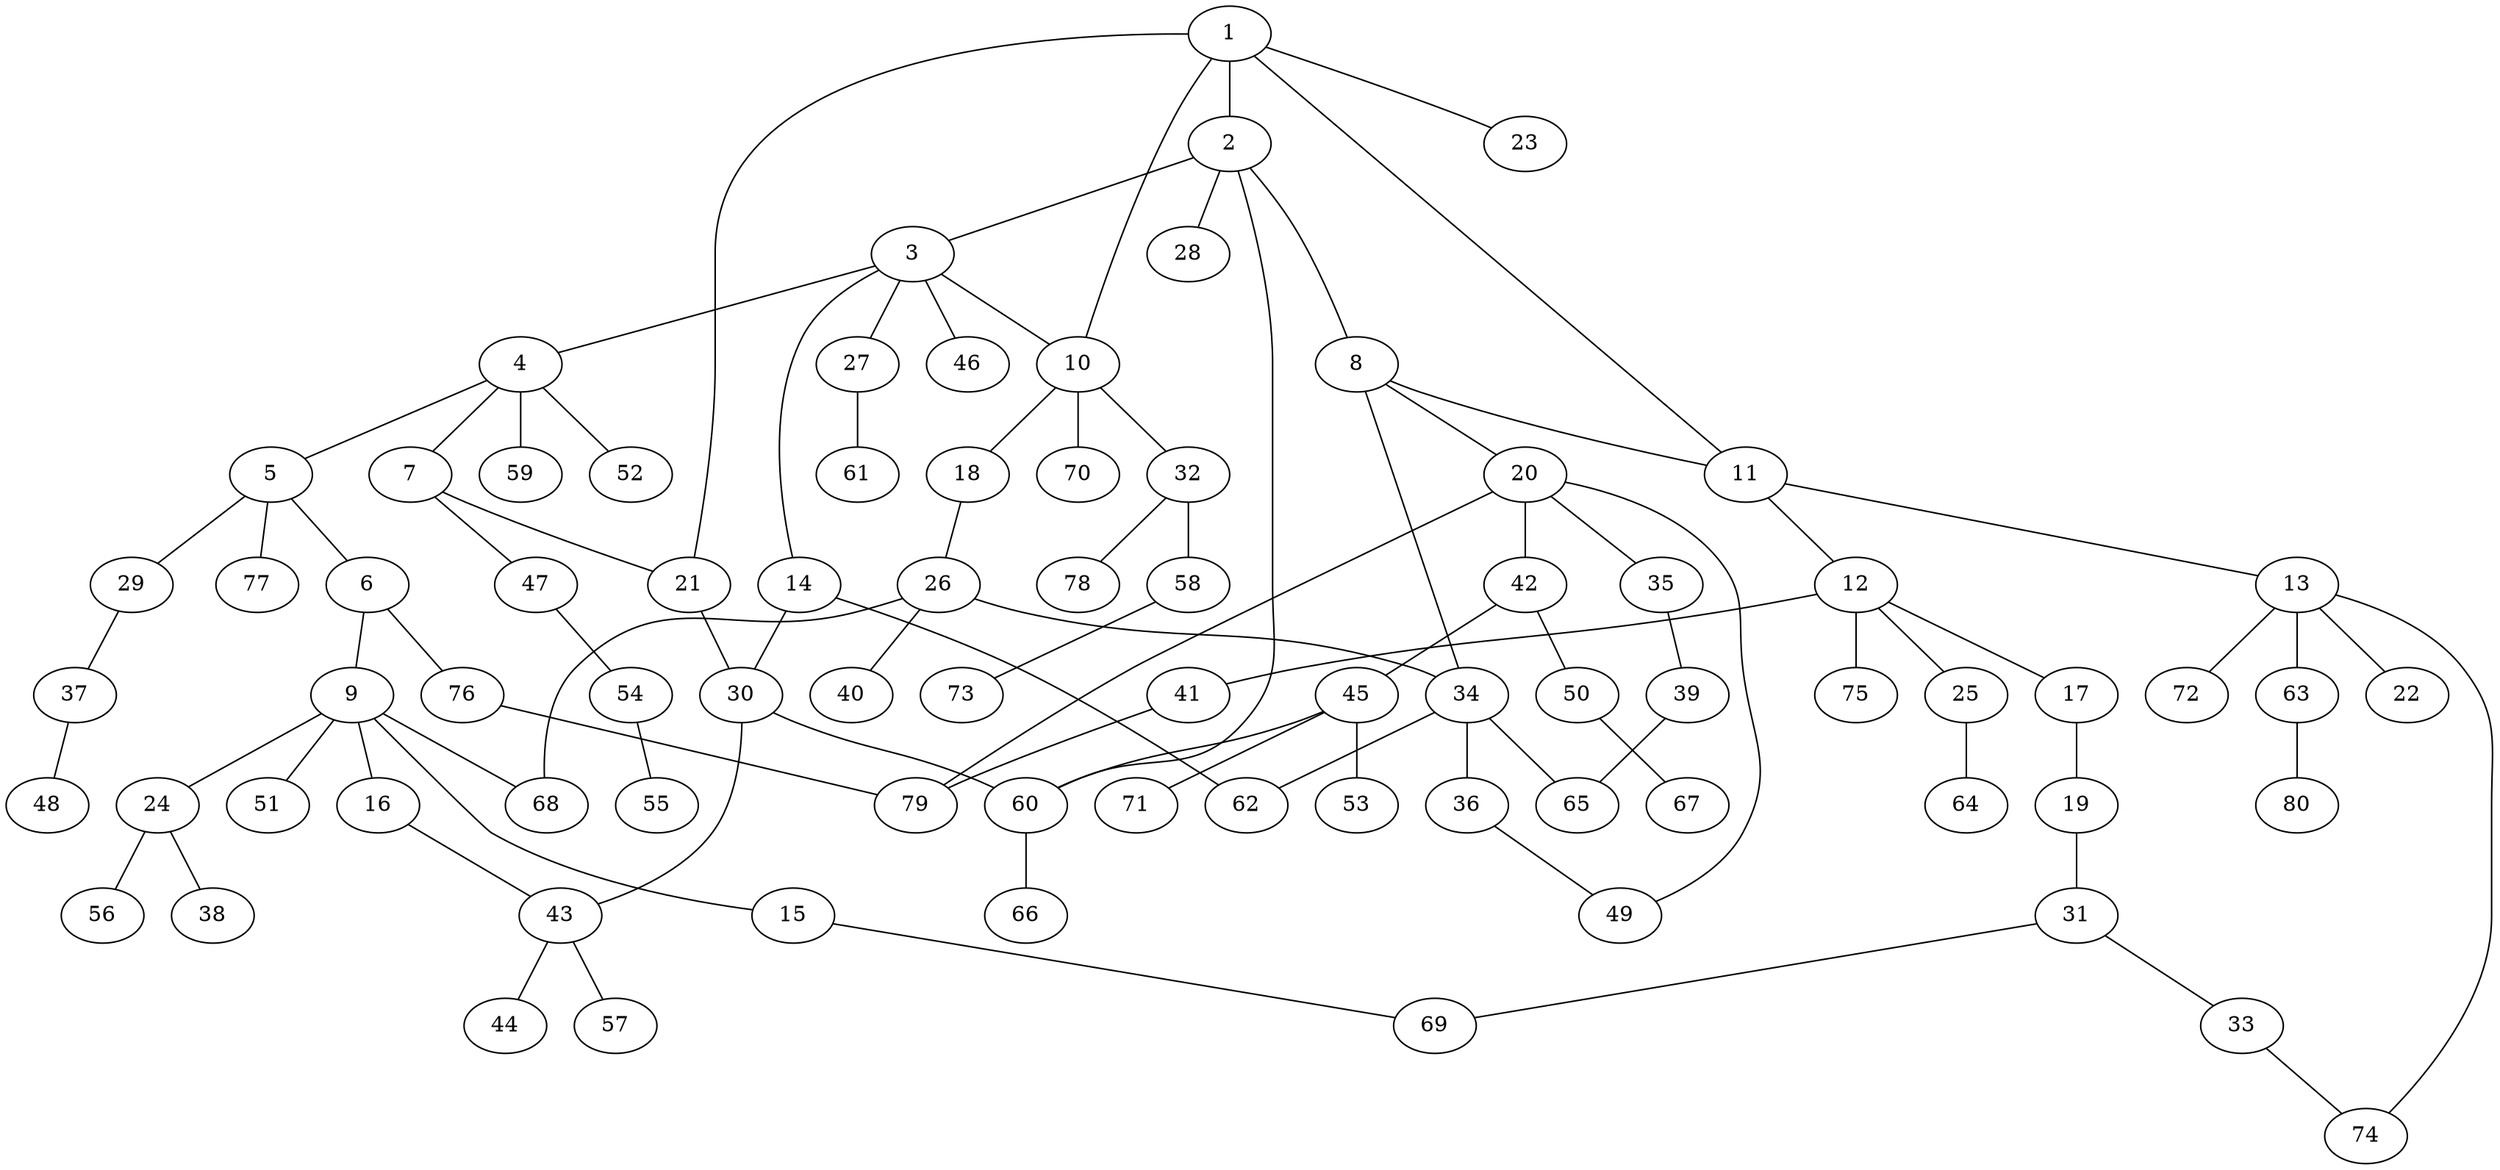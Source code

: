 graph graphname {1--2
1--10
1--11
1--21
1--23
2--3
2--8
2--28
2--60
3--4
3--10
3--14
3--27
3--46
4--5
4--7
4--52
4--59
5--6
5--29
5--77
6--9
6--76
7--21
7--47
8--11
8--20
8--34
9--15
9--16
9--24
9--51
9--68
10--18
10--32
10--70
11--12
11--13
12--17
12--25
12--41
12--75
13--22
13--63
13--72
13--74
14--30
14--62
15--69
16--43
17--19
18--26
19--31
20--35
20--42
20--49
20--79
21--30
24--38
24--56
25--64
26--34
26--40
26--68
27--61
29--37
30--43
30--60
31--33
31--69
32--58
32--78
33--74
34--36
34--62
34--65
35--39
36--49
37--48
39--65
41--79
42--45
42--50
43--44
43--57
45--53
45--60
45--71
47--54
50--67
54--55
58--73
60--66
63--80
76--79
}